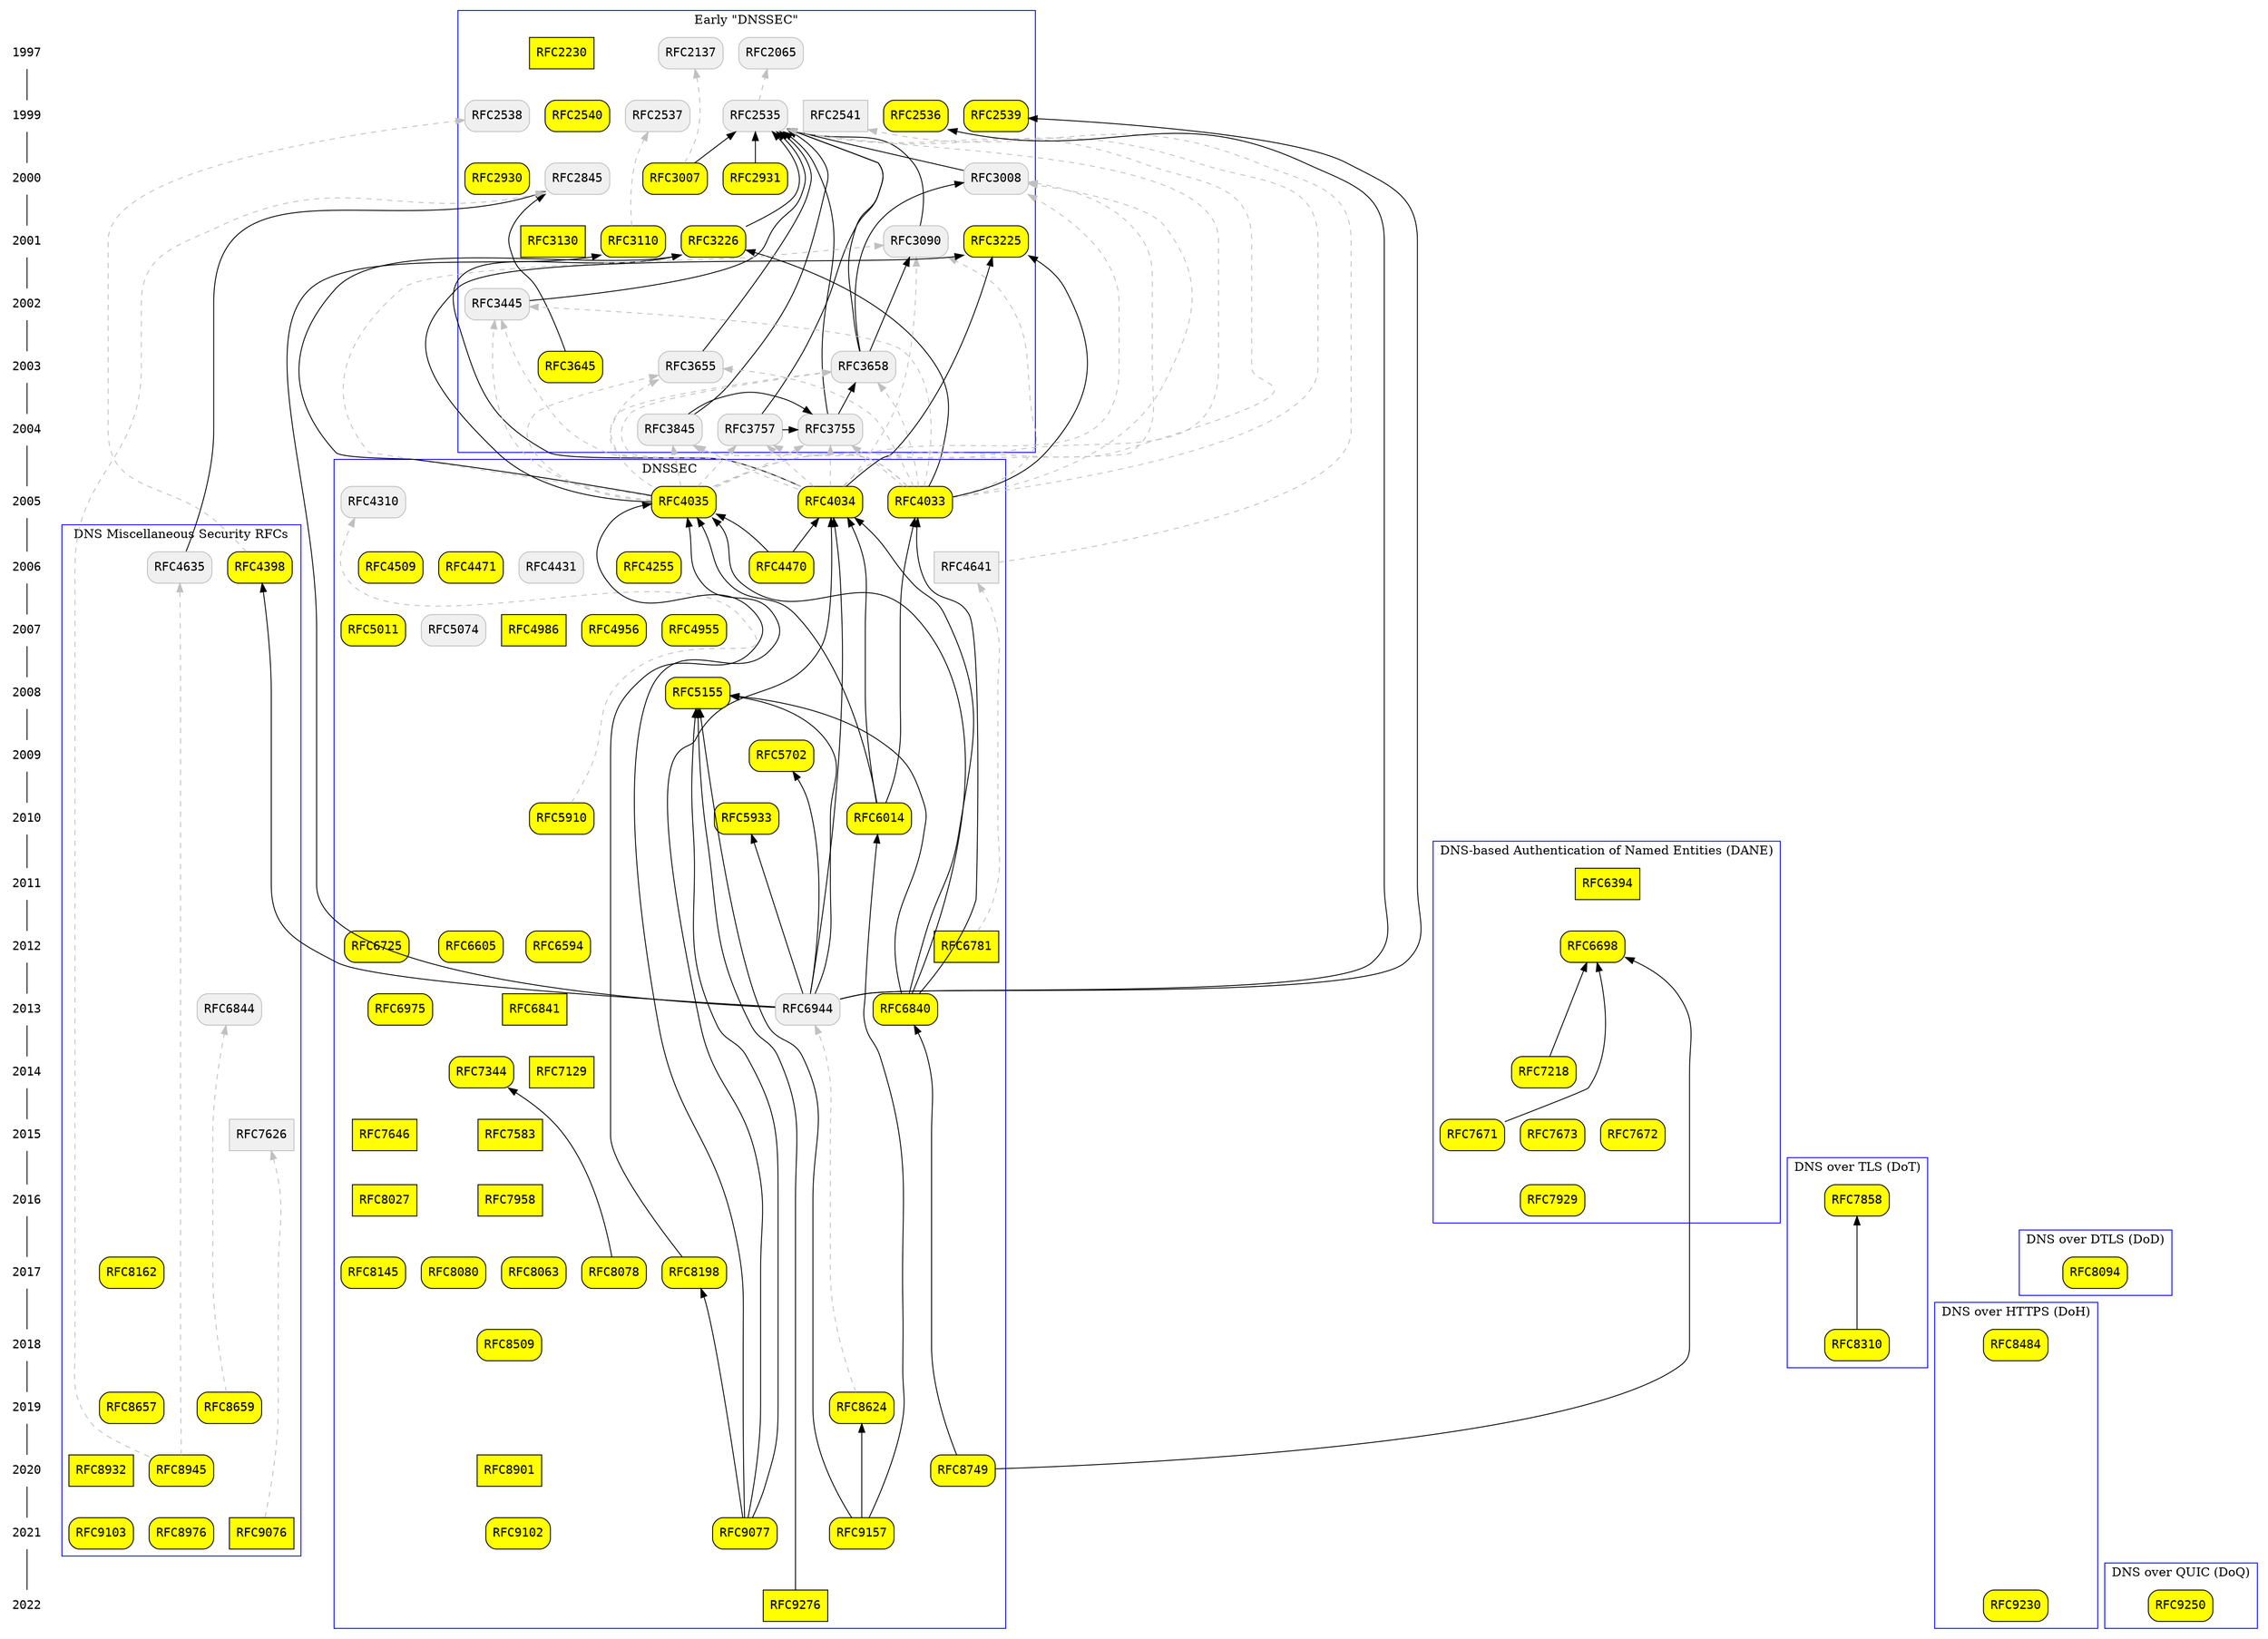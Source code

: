 digraph "DNS Security Mechanisms" {
  newrank=true;
  node [fontname="Courier",target="_blank"];
  {
    node [shape="plaintext"];
    edge [arrowhead="none"];
    1997 -> 1999 -> 2000 -> 2001 -> 2002 -> 2003 -> 2004 -> 2005 -> 2006 -> 2007 -> 2008 -> 2009 -> 2010 -> 2011 -> 2012 -> 2013 -> 2014 -> 2015 -> 2016 -> 2017 -> 2018 -> 2019 -> 2020 -> 2021 -> 2022
  }
  subgraph cluster_prednssec {
    node [fillcolor="yellow",style="filled,rounded",shape="box"];
    RFC2065 [URL="https://datatracker.ietf.org/doc/html/rfc2065"][tooltip="RFC2065: Domain Name System Security Extensions"][fillcolor="#f0f0f0",color="#c0c0c0"];
    RFC2137 [URL="https://datatracker.ietf.org/doc/html/rfc2137"][tooltip="RFC2137: Secure Domain Name System Dynamic Update"][color="#c0c0c0",fillcolor="#f0f0f0"];
    RFC2230 [URL="https://datatracker.ietf.org/doc/html/rfc2230"][tooltip="RFC2230: Key Exchange Delegation Record for the DNS"][style="filled"];
    RFC2535 [URL="https://datatracker.ietf.org/doc/html/rfc2535"][tooltip="RFC2535: Domain Name System Security Extensions"][fillcolor="#f0f0f0",color="#c0c0c0"];
    RFC2536 [URL="https://datatracker.ietf.org/doc/html/rfc2536"][tooltip="RFC2536: DSA KEYs and SIGs in the Domain Name System (DNS)"];
    RFC2537 [URL="https://datatracker.ietf.org/doc/html/rfc2537"][tooltip="RFC2537: RSA/MD5 KEYs and SIGs in the Domain Name System (DNS)"][fillcolor="#f0f0f0",color="#c0c0c0"];
    RFC2538 [URL="https://datatracker.ietf.org/doc/html/rfc2538"][tooltip="RFC2538: Storing Certificates in the Domain Name System (DNS)"][color="#c0c0c0",fillcolor="#f0f0f0"];
    RFC2539 [URL="https://datatracker.ietf.org/doc/html/rfc2539"][tooltip="RFC2539: Storage of Diffie-Hellman Keys in the Domain Name System (DNS)"];
    RFC2540 [URL="https://datatracker.ietf.org/doc/html/rfc2540"][tooltip="RFC2540: Detached Domain Name System (DNS) Information"];
    RFC2541 [URL="https://datatracker.ietf.org/doc/html/rfc2541"][tooltip="RFC2541: DNS Security Operational Considerations"][style="filled",color="#c0c0c0",fillcolor="#f0f0f0"];
    RFC2845 [URL="https://datatracker.ietf.org/doc/html/rfc2845"][tooltip="RFC2845: Secret Key Transaction Authentication for DNS (TSIG)"][fillcolor="#f0f0f0",color="#c0c0c0"];
    RFC2930 [URL="https://datatracker.ietf.org/doc/html/rfc2930"][tooltip="RFC2930: Secret Key Establishment for DNS (TKEY RR)"];
    RFC2931 [URL="https://datatracker.ietf.org/doc/html/rfc2931"][tooltip="RFC2931: DNS Request and Transaction Signatures ( SIG(0)s )"];
    RFC3007 [URL="https://datatracker.ietf.org/doc/html/rfc3007"][tooltip="RFC3007: Secure Domain Name System (DNS) Dynamic Update"];
    RFC3008 [URL="https://datatracker.ietf.org/doc/html/rfc3008"][tooltip="RFC3008: Domain Name System Security (DNSSEC) Signing Authority"][fillcolor="#f0f0f0",color="#c0c0c0"];
    RFC3090 [URL="https://datatracker.ietf.org/doc/html/rfc3090"][tooltip="RFC3090: DNS Security Extension Clarification on Zone Status"][color="#c0c0c0",fillcolor="#f0f0f0"];
    RFC3110 [URL="https://datatracker.ietf.org/doc/html/rfc3110"][tooltip="RFC3110: RSA/SHA-1 SIGs and RSA KEYs in the Domain Name System (DNS)"];
    RFC3130 [URL="https://datatracker.ietf.org/doc/html/rfc3130"][tooltip="RFC3130: Notes from the State-Of-The-Technology: DNSSEC"][style="filled"];
    RFC3225 [URL="https://datatracker.ietf.org/doc/html/rfc3225"][tooltip="RFC3225: Indicating Resolver Support of DNSSEC"];
    RFC3226 [URL="https://datatracker.ietf.org/doc/html/rfc3226"][tooltip="RFC3226: DNSSEC and IPv6 A6 aware server/resolver message size requirements"];
    RFC3445 [URL="https://datatracker.ietf.org/doc/html/rfc3445"][tooltip="RFC3445: Limiting the Scope of the KEY Resource Record (RR)"][color="#c0c0c0",fillcolor="#f0f0f0"];
    RFC3645 [URL="https://datatracker.ietf.org/doc/html/rfc3645"][tooltip="RFC3645: Generic Security Service Algorithm for Secret Key Transaction Authentication for DNS (GSS-TSIG)"];
    RFC3655 [URL="https://datatracker.ietf.org/doc/html/rfc3655"][tooltip="RFC3655: Redefinition of DNS Authenticated Data (AD) bit"][fillcolor="#f0f0f0",color="#c0c0c0"];
    RFC3658 [URL="https://datatracker.ietf.org/doc/html/rfc3658"][tooltip="RFC3658: Delegation Signer (DS) Resource Record (RR)"][color="#c0c0c0",fillcolor="#f0f0f0"];
    RFC3755 [URL="https://datatracker.ietf.org/doc/html/rfc3755"][tooltip="RFC3755: Legacy Resolver Compatibility for Delegation Signer (DS)"][color="#c0c0c0",fillcolor="#f0f0f0"];
    RFC3757 [URL="https://datatracker.ietf.org/doc/html/rfc3757"][tooltip="RFC3757: Domain Name System KEY (DNSKEY) Resource Record (RR) Secure Entry Point (SEP) Flag"][fillcolor="#f0f0f0",color="#c0c0c0"];
    RFC3845 [URL="https://datatracker.ietf.org/doc/html/rfc3845"][tooltip="RFC3845: DNS Security (DNSSEC) NextSECure (NSEC) RDATA Format"][fillcolor="#f0f0f0",color="#c0c0c0"];
    label = "Early \"DNSSEC\"";
    color=blue;
  }
  subgraph cluster_dnssec {
    node [fillcolor="yellow",style="filled,rounded",shape="box"];
    RFC4033 [URL="https://datatracker.ietf.org/doc/html/rfc4033"][tooltip="RFC4033: DNS Security Introduction and Requirements"];
    RFC4034 [URL="https://datatracker.ietf.org/doc/html/rfc4034"][tooltip="RFC4034: Resource Records for the DNS Security Extensions"];
    RFC4035 [URL="https://datatracker.ietf.org/doc/html/rfc4035"][tooltip="RFC4035: Protocol Modifications for the DNS Security Extensions"];
    RFC4255 [URL="https://datatracker.ietf.org/doc/html/rfc4255"][tooltip="RFC4255: Using DNS to Securely Publish Secure Shell (SSH) Key Fingerprints"];
    RFC4310 [URL="https://datatracker.ietf.org/doc/html/rfc4310"][tooltip="RFC4310: Domain Name System (DNS) Security Extensions Mapping for the Extensible Provisioning Protocol (EPP)"][color="#c0c0c0",fillcolor="#f0f0f0"];
    RFC4431 [URL="https://datatracker.ietf.org/doc/html/rfc4431"][tooltip="RFC4431: The DNSSEC Lookaside Validation (DLV) DNS Resource Record"][fillcolor="#f0f0f0",color="#c0c0c0"];
    RFC4470 [URL="https://datatracker.ietf.org/doc/html/rfc4470"][tooltip="RFC4470: Minimally Covering NSEC Records and DNSSEC On-line Signing"];
    RFC4471 [URL="https://datatracker.ietf.org/doc/html/rfc4471"][tooltip="RFC4471: Derivation of DNS Name Predecessor and Successor"];
    RFC4509 [URL="https://datatracker.ietf.org/doc/html/rfc4509"][tooltip="RFC4509: Use of SHA-256 in DNSSEC Delegation Signer (DS) Resource Records (RRs)"];
    RFC4641 [URL="https://datatracker.ietf.org/doc/html/rfc4641"][tooltip="RFC4641: DNSSEC Operational Practices"][color="#c0c0c0",fillcolor="#f0f0f0",style="filled"];
    RFC4955 [URL="https://datatracker.ietf.org/doc/html/rfc4955"][tooltip="RFC4955: DNS Security (DNSSEC) Experiments"];
    RFC4956 [URL="https://datatracker.ietf.org/doc/html/rfc4956"][tooltip="RFC4956: DNS Security (DNSSEC) Opt-In"];
    RFC4986 [URL="https://datatracker.ietf.org/doc/html/rfc4986"][tooltip="RFC4986: Requirements Related to DNS Security (DNSSEC) Trust Anchor Rollover"][style="filled"];
    RFC5074 [URL="https://datatracker.ietf.org/doc/html/rfc5074"][tooltip="RFC5074: DNSSEC Lookaside Validation (DLV)"][fillcolor="#f0f0f0",color="#c0c0c0"];
    RFC5011 [URL="https://datatracker.ietf.org/doc/html/rfc5011"][tooltip="RFC5011: Automated Updates of DNS Security (DNSSEC) Trust Anchors"];
    RFC5155 [URL="https://datatracker.ietf.org/doc/html/rfc5155"][tooltip="RFC5155: DNS Security (DNSSEC) Hashed Authenticated Denial of Existence"];
    RFC5702 [URL="https://datatracker.ietf.org/doc/html/rfc5702"][tooltip="RFC5702: Use of SHA-2 Algorithms with RSA in DNSKEY and RRSIG Resource Records for DNSSEC"];
    RFC5910 [URL="https://datatracker.ietf.org/doc/html/rfc5910"][tooltip="RFC5910: Domain Name System (DNS) Security Extensions Mapping for the Extensible Provisioning Protocol (EPP)"];
    RFC5933 [URL="https://datatracker.ietf.org/doc/html/rfc5933"][tooltip="RFC5933: Use of GOST Signature Algorithms in DNSKEY and RRSIG Resource Records for DNSSEC"];
    RFC6014 [URL="https://datatracker.ietf.org/doc/html/rfc6014"][tooltip="RFC6014: Cryptographic Algorithm Identifier Allocation for DNSSEC"];
    RFC6594 [URL="https://datatracker.ietf.org/doc/html/rfc6594"][tooltip="RFC6594: Use of the SHA-256 Algorithm with RSA, Digital Signature Algorithm (DSA), and Elliptic Curve DSA (ECDSA) in SSHFP Resource Records"];
    RFC6605 [URL="https://datatracker.ietf.org/doc/html/rfc6605"][tooltip="RFC6605: Elliptic Curve Digital Signature Algorithm (DSA) for DNSSEC"];
    RFC6725 [URL="https://datatracker.ietf.org/doc/html/rfc6725"][tooltip="RFC6725: DNS Security (DNSSEC) DNSKEY Algorithm IANA Registry Updates"];
    RFC6781 [URL="https://datatracker.ietf.org/doc/html/rfc6781"][tooltip="RFC6781: DNSSEC Operational Practices, Version 2"][style="filled"];
    RFC6840 [URL="https://datatracker.ietf.org/doc/html/rfc6840"][tooltip="RFC6840: Clarifications and Implementation Notes for DNS Security (DNSSEC)"];
    RFC6841 [URL="https://datatracker.ietf.org/doc/html/rfc6841"][tooltip="RFC6841: A Framework for DNSSEC Policies and DNSSEC Practice Statements"][style="filled"];
    RFC6944 [URL="https://datatracker.ietf.org/doc/html/rfc6944"][tooltip="RFC6944: Applicability Statement: DNS Security (DNSSEC) DNSKEY Algorithm Implementation Status"][fillcolor="#f0f0f0",color="#c0c0c0"];
    RFC6975 [URL="https://datatracker.ietf.org/doc/html/rfc6975"][tooltip="RFC6975: Signaling Cryptographic Algorithm Understanding in DNS Security Extensions (DNSSEC)"];
    RFC7129 [URL="https://datatracker.ietf.org/doc/html/rfc7129"][tooltip="RFC7129: Authenticated Denial of Existence in the DNS"][style="filled"];
    RFC7344 [URL="https://datatracker.ietf.org/doc/html/rfc7344"][tooltip="RFC7344: Automating DNSSEC Delegation Trust Maintenance"];
    RFC7583 [URL="https://datatracker.ietf.org/doc/html/rfc7583"][tooltip="RFC7583: DNSSEC Key Rollover Timing Considerations"][style="filled"];
    RFC7646 [URL="https://datatracker.ietf.org/doc/html/rfc7646"][tooltip="RFC7646: Definition and Use of DNSSEC Negative Trust Anchors"][style="filled"];
    RFC7958 [URL="https://datatracker.ietf.org/doc/html/rfc7958"][tooltip="RFC7958: DNSSEC Trust Anchor Publication for the Root Zone"][style="filled"];
    RFC8027 [URL="https://datatracker.ietf.org/doc/html/rfc8027"][tooltip="RFC8027: DNSSEC Roadblock Avoidance"][style="filled"];
    RFC8063 [URL="https://datatracker.ietf.org/doc/html/rfc8063"][tooltip="RFC8063: Key Relay Mapping for the Extensible Provisioning Protocol"];
    RFC8078 [URL="https://datatracker.ietf.org/doc/html/rfc8078"][tooltip="RFC8078: Managing DS Records from the Parent via CDS/CDNSKEY"];
    RFC8080 [URL="https://datatracker.ietf.org/doc/html/rfc8080"][tooltip="RFC8080: Edwards-Curve Digital Security Algorithm (EdDSA) for DNSSEC"];
    RFC8145 [URL="https://datatracker.ietf.org/doc/html/rfc8145"][tooltip="RFC8145: Signaling Trust Anchor Knowledge in DNS Security Extensions (DNSSEC)"];
    RFC8198 [URL="https://datatracker.ietf.org/doc/html/rfc8198"][tooltip="RFC8198: Aggressive Use of DNSSEC-Validated Cache"];
    RFC8509 [URL="https://datatracker.ietf.org/doc/html/rfc8509"][tooltip="RFC8509: A Root Key Trust Anchor Sentinel for DNSSEC"];
    RFC8624 [URL="https://datatracker.ietf.org/doc/html/rfc8624"][tooltip="RFC8624: Algorithm Implementation Requirements and Usage Guidance for DNSSEC"];
    RFC8749 [URL="https://datatracker.ietf.org/doc/html/rfc8749"][tooltip="RFC8749: Moving DNSSEC Lookaside Validation (DLV) to Historic Status"];
    RFC8901 [URL="https://datatracker.ietf.org/doc/html/rfc8901"][tooltip="RFC8901: Multi-Signer DNSSEC Models"][style="filled"];
    RFC9077 [URL="https://datatracker.ietf.org/doc/html/rfc9077"][tooltip="RFC9077: NSEC and NSEC3: TTLs and Aggressive Use"];
    RFC9102 [URL="https://datatracker.ietf.org/doc/html/rfc9102"][tooltip="RFC9102: TLS DNSSEC Chain Extension"];
    RFC9157 [URL="https://datatracker.ietf.org/doc/html/rfc9157"][tooltip="RFC9157: Revised IANA Considerations for DNSSEC"];
    RFC9276 [URL="https://datatracker.ietf.org/doc/html/rfc9276"][tooltip="RFC9276: Guidance for NSEC3 Parameter Settings"][style="filled"];
    label = "DNSSEC";
    color=blue;
  }
  subgraph cluster_dot {
    node [fillcolor="yellow",style="filled,rounded",shape="box"];
    RFC7858 [URL="https://datatracker.ietf.org/doc/html/rfc7858"][tooltip="RFC7858: Specification for DNS over Transport Layer Security (TLS)"];  
    RFC8310 [URL="https://datatracker.ietf.org/doc/html/rfc8310"][tooltip="RFC8310: Usage Profiles for DNS over TLS and DNS over DTLS"];
    label = "DNS over TLS (DoT)";
    color=blue;
  }
  subgraph cluster_doh {
    node [fillcolor="yellow",style="filled,rounded",shape="box"];
    RFC8484 [URL="https://datatracker.ietf.org/doc/html/rfc8484"][tooltip="RFC8484: DNS Queries over HTTPS (DoH)"];
    RFC9230 [URL="https://datatracker.ietf.org/doc/html/rfc9230"][tooltip="RFC9230: Oblivious DNS over HTTPS"];
    label = "DNS over HTTPS (DoH)";
    color=blue;
  }
  subgraph cluster_dodtls {
    node [fillcolor="yellow",style="filled,rounded",shape="box"];
    RFC8094 [URL="https://datatracker.ietf.org/doc/html/rfc8094"][tooltip="RFC8094: DNS over Datagram Transport Layer Security (DTLS)"];
    label = "DNS over DTLS (DoD)";
    color=blue;
  }
  subgraph cluster_doq {
    node [fillcolor="yellow",style="filled,rounded",shape="box"];
    RFC9250 [URL="https://datatracker.ietf.org/doc/html/rfc9250"][tooltip="RFC9250: DNS over Dedicated QUIC Connections"];
    label = "DNS over QUIC (DoQ)";
    color=blue;
  }
    subgraph cluster_dane {
    node [fillcolor="yellow",style="filled,rounded",shape="box"];
    RFC6394 [URL="https://datatracker.ietf.org/doc/html/rfc6394"][tooltip="RFC6394: Use Cases and Requirements for DNS-Based Authentication of Named Entities (DANE)"][style="filled"];
    RFC7218 [URL="https://datatracker.ietf.org/doc/html/rfc7218"][tooltip="RFC7218: Adding Acronyms to Simplify Conversations about DNS-Based Authentication of Named Entities (DANE)"];
    RFC7671 [URL="https://datatracker.ietf.org/doc/html/rfc7671"][tooltip="RFC7671: The DNS-Based Authentication of Named Entities (DANE) Protocol: Updates and Operational Guidance"];
    RFC7672 [URL="https://datatracker.ietf.org/doc/html/rfc7672"][tooltip="RFC7672: SMTP Security via Opportunistic DNS-Based Authentication of Named Entities (DANE) Transport Layer Security (TLS)"];
    RFC7673 [URL="https://datatracker.ietf.org/doc/html/rfc7673"][tooltip="RFC7673: Using DNS-Based Authentication of Named Entities (DANE) TLSA Records with SRV Records"];
    RFC6698 [URL="https://datatracker.ietf.org/doc/html/rfc6698"][tooltip="RFC6698: The DNS-Based Authentication of Named Entities (DANE) Transport Layer Security (TLS) Protocol: TLSA"];
    RFC7929 [URL="https://datatracker.ietf.org/doc/html/rfc7929"][tooltip="RFC7929: DNS-Based Authentication of Named Entities (DANE) Bindings for OpenPGP"];
    label = "DNS-based Authentication of Named Entities (DANE)";
    color=blue;
  }
  subgraph cluster_miscellaneous {
    node [fillcolor="yellow",style="filled,rounded",shape="box"];
    RFC4398 [URL="https://datatracker.ietf.org/doc/html/rfc4398"][tooltip="RFC4398: Storing Certificates in the Domain Name System (DNS)"];
    RFC4635 [URL="https://datatracker.ietf.org/doc/html/rfc4635"][tooltip="RFC4635: HMAC SHA (Hashed Message Authentication Code, Secure Hash Algorithm) TSIG Algorithm Identifiers"][fillcolor="#f0f0f0",color="#c0c0c0"];
    RFC6844 [URL="https://datatracker.ietf.org/doc/html/rfc6844"][tooltip="RFC6844: DNS Certification Authority Authorization (CAA) Resource Record"][fillcolor="#f0f0f0",color="#c0c0c0"];
    RFC7626 [URL="https://datatracker.ietf.org/doc/html/rfc7626"][tooltip="RFC7626: DNS Privacy Considerations"][fillcolor="#f0f0f0",color="#c0c0c0",style="filled"];
    RFC8162 [URL="https://datatracker.ietf.org/doc/html/rfc8162"][tooltip="RFC8162: Using Secure DNS to Associate Certificates with Domain Names for S/MIME"];
    RFC8657 [URL="https://datatracker.ietf.org/doc/html/rfc8657"][tooltip="RFC8657: Certification Authority Authorization (CAA) Record Extensions for Account URI and Automatic Certificate Management Environment (ACME) Method Binding"];
    RFC8659 [URL="https://datatracker.ietf.org/doc/html/rfc8659"][tooltip="RFC8659: DNS Certification Authority Authorization (CAA) Resource Record"];
    RFC8932 [URL="https://datatracker.ietf.org/doc/html/rfc8932"][tooltip="RFC8932: Recommendations for DNS Privacy Service Operators"][style="filled"];
    RFC8945 [URL="https://datatracker.ietf.org/doc/html/rfc8945"][tooltip="RFC8945: Secret Key Transaction Authentication for DNS (TSIG)"];
    RFC8976 [URL="https://datatracker.ietf.org/doc/html/rfc8976"][tooltip="RFC8976: Message Digest for DNS Zones"];
    RFC9076 [URL="https://datatracker.ietf.org/doc/html/rfc9076"][tooltip="RFC9076: DNS Privacy Considerations"][style="filled"];
    RFC9103 [URL="https://datatracker.ietf.org/doc/html/rfc9103"][tooltip="RFC9103: DNS Zone Transfer over TLS"];
    label = "DNS Miscellaneous Security RFCs";
    color=blue;
  }
  RFC2535 -> RFC2065 [color="#c0c0c0",style=dashed];
  RFC2931 -> RFC2535;
  RFC3007 -> RFC2137 [color="#c0c0c0",style=dashed];
  RFC3007 -> RFC2535;
  RFC3008 -> RFC2535;
  RFC3090 -> RFC2535;
  RFC3110 -> RFC2537 [color="#c0c0c0",style=dashed];
  RFC3226 -> RFC2535;
  RFC3445 -> RFC2535;
  RFC3645 -> RFC2845;
  RFC3655 -> RFC2535;
  RFC3658 -> RFC3090;
  RFC3658 -> RFC3008;
  RFC3658 -> RFC2535;
  RFC3755 -> RFC3658;
  RFC3755 -> RFC2535;
  RFC3757 -> RFC3755;
  RFC3757 -> RFC2535;
  RFC3845 -> RFC3755;
  RFC3845 -> RFC2535;
  RFC4033 -> RFC3225;
  RFC4033 -> RFC3226;
  RFC4033 -> RFC2535 [color="#c0c0c0",style=dashed];
  RFC4033 -> RFC3008 [color="#c0c0c0",style=dashed];
  RFC4033 -> RFC3090 [color="#c0c0c0",style=dashed];
  RFC4033 -> RFC3445 [color="#c0c0c0",style=dashed];
  RFC4033 -> RFC3655 [color="#c0c0c0",style=dashed];
  RFC4033 -> RFC3658 [color="#c0c0c0",style=dashed];
  RFC4033 -> RFC3755 [color="#c0c0c0",style=dashed];
  RFC4033 -> RFC3757 [color="#c0c0c0",style=dashed];
  RFC4033 -> RFC3845 [color="#c0c0c0",style=dashed];
  RFC4034 -> RFC3225;
  RFC4034 -> RFC3226;
  RFC4034 -> RFC2535 [color="#c0c0c0",style=dashed];
  RFC4034 -> RFC3008 [color="#c0c0c0",style=dashed];
  RFC4034 -> RFC3090 [color="#c0c0c0",style=dashed];
  RFC4034 -> RFC3445 [color="#c0c0c0",style=dashed];
  RFC4034 -> RFC3655 [color="#c0c0c0",style=dashed];
  RFC4034 -> RFC3658 [color="#c0c0c0",style=dashed];
  RFC4034 -> RFC3755 [color="#c0c0c0",style=dashed];
  RFC4034 -> RFC3757 [color="#c0c0c0",style=dashed];
  RFC4034 -> RFC3845 [color="#c0c0c0",style=dashed];
  RFC4035 -> RFC3225;
  RFC4035 -> RFC3226;
  RFC4035 -> RFC2535 [color="#c0c0c0",style=dashed];
  RFC4035 -> RFC3008 [color="#c0c0c0",style=dashed];
  RFC4035 -> RFC3090 [color="#c0c0c0",style=dashed];
  RFC4035 -> RFC3445 [color="#c0c0c0",style=dashed];
  RFC4035 -> RFC3655 [color="#c0c0c0",style=dashed];
  RFC4035 -> RFC3658 [color="#c0c0c0",style=dashed];
  RFC4035 -> RFC3755 [color="#c0c0c0",style=dashed];
  RFC4035 -> RFC3757 [color="#c0c0c0",style=dashed];
  RFC4035 -> RFC3845 [color="#c0c0c0",style=dashed];
  RFC4398 -> RFC2538 [color="#c0c0c0",style=dashed];
  RFC4470 -> RFC4035;
  RFC4470 -> RFC4034;
  RFC4635 -> RFC2845;
  RFC4641 -> RFC2541 [color="#c0c0c0",style=dashed];
  RFC5910 -> RFC4310 [color="#c0c0c0",style=dashed];
  RFC6014 -> RFC4033;
  RFC6014 -> RFC4034;
  RFC6014 -> RFC4035;
  RFC6781 -> RFC4641 [color="#c0c0c0",style=dashed];
  RFC6840 -> RFC4033;
  RFC6840 -> RFC4034;
  RFC6840 -> RFC4035;
  RFC6840 -> RFC5155;
  RFC6944 -> RFC2536;
  RFC6944 -> RFC2539;
  RFC6944 -> RFC3110;
  RFC6944 -> RFC4034;
  RFC6944 -> RFC4398;
  RFC6944 -> RFC5155;
  RFC6944 -> RFC5702;
  RFC6944 -> RFC5933;
  RFC7218 -> RFC6698;
  RFC7671 -> RFC6698;
  RFC8078 -> RFC7344;
  RFC8198 -> RFC4035;
  RFC8310 -> RFC7858;
  RFC8624 -> RFC6944 [color="#c0c0c0",style=dashed];
  RFC8659 -> RFC6844 [color="#c0c0c0",style=dashed];
  RFC8749 -> RFC6698;
  RFC8749 -> RFC6840;
  RFC8945 -> RFC2845 [color="#c0c0c0",style=dashed];
  RFC8945 -> RFC4635 [color="#c0c0c0",style=dashed];
  RFC9076 -> RFC7626 [color="#c0c0c0",style=dashed];
  RFC9077 -> RFC4034;
  RFC9077 -> RFC4035;
  RFC9077 -> RFC5155;
  RFC9077 -> RFC8198;
  RFC9157 -> RFC5155;
  RFC9157 -> RFC6014;
  RFC9157 -> RFC8624;
  RFC9276 -> RFC5155;
  { rank = same; 1997; RFC2065; RFC2137; RFC2230; }
  { rank = same; 1999; RFC2535; RFC2536; RFC2537; RFC2538; RFC2539; RFC2540; RFC2541; }
  { rank = same; 2000; RFC2930; RFC2931; RFC2845; RFC3008; RFC3007; }
  { rank = same; 2001; RFC3090; RFC3110; RFC3130; RFC3225; RFC3226; }
  { rank = same; 2002; RFC3445; }
  { rank = same; 2003; RFC3645; RFC3655; RFC3658; }
  { rank = same; 2004; RFC3755; RFC3757; RFC3845; }
  { rank = same; 2005; RFC4033; RFC4034; RFC4035; RFC4310; }
  { rank = same; 2006; RFC4255; RFC4398; RFC4431; RFC4470; RFC4471; RFC4509; RFC4635; RFC4641; }
  { rank = same; 2007; RFC4986; RFC4955; RFC4956; RFC5011; RFC5074; }
  { rank = same; 2008; RFC5155; }
  { rank = same; 2009; RFC5702; }
  { rank = same; 2010; RFC5910; RFC5933; RFC6014; }
  { rank = same; 2011; RFC6394; }
  { rank = same; 2012; RFC6594; RFC6605; RFC6698; RFC6725; RFC6781; }
  { rank = same; 2013; RFC6840; RFC6841; RFC6844; RFC6944; RFC6975; }
  { rank = same; 2014; RFC7129; RFC7218; RFC7344; }
  { rank = same; 2015; RFC7583; RFC7626; RFC7646; RFC7671; RFC7672; RFC7673; }
  { rank = same; 2016; RFC7858; RFC7929; RFC7958; RFC8027; }
  { rank = same; 2017; RFC8063; RFC8078; RFC8080; RFC8094; RFC8145; RFC8162; RFC8198; }
  { rank = same; 2018; RFC8310; RFC8484; RFC8509; }
  { rank = same; 2019; RFC8624; RFC8657; RFC8659; }
  { rank = same; 2020; RFC8749; RFC8901; RFC8932; RFC8945; }
  { rank = same; 2021; RFC8976; RFC9076; RFC9077; RFC9102; RFC9103; RFC9157 }
  { rank = same; 2022; RFC9230; RFC9250; RFC9276; }
}
